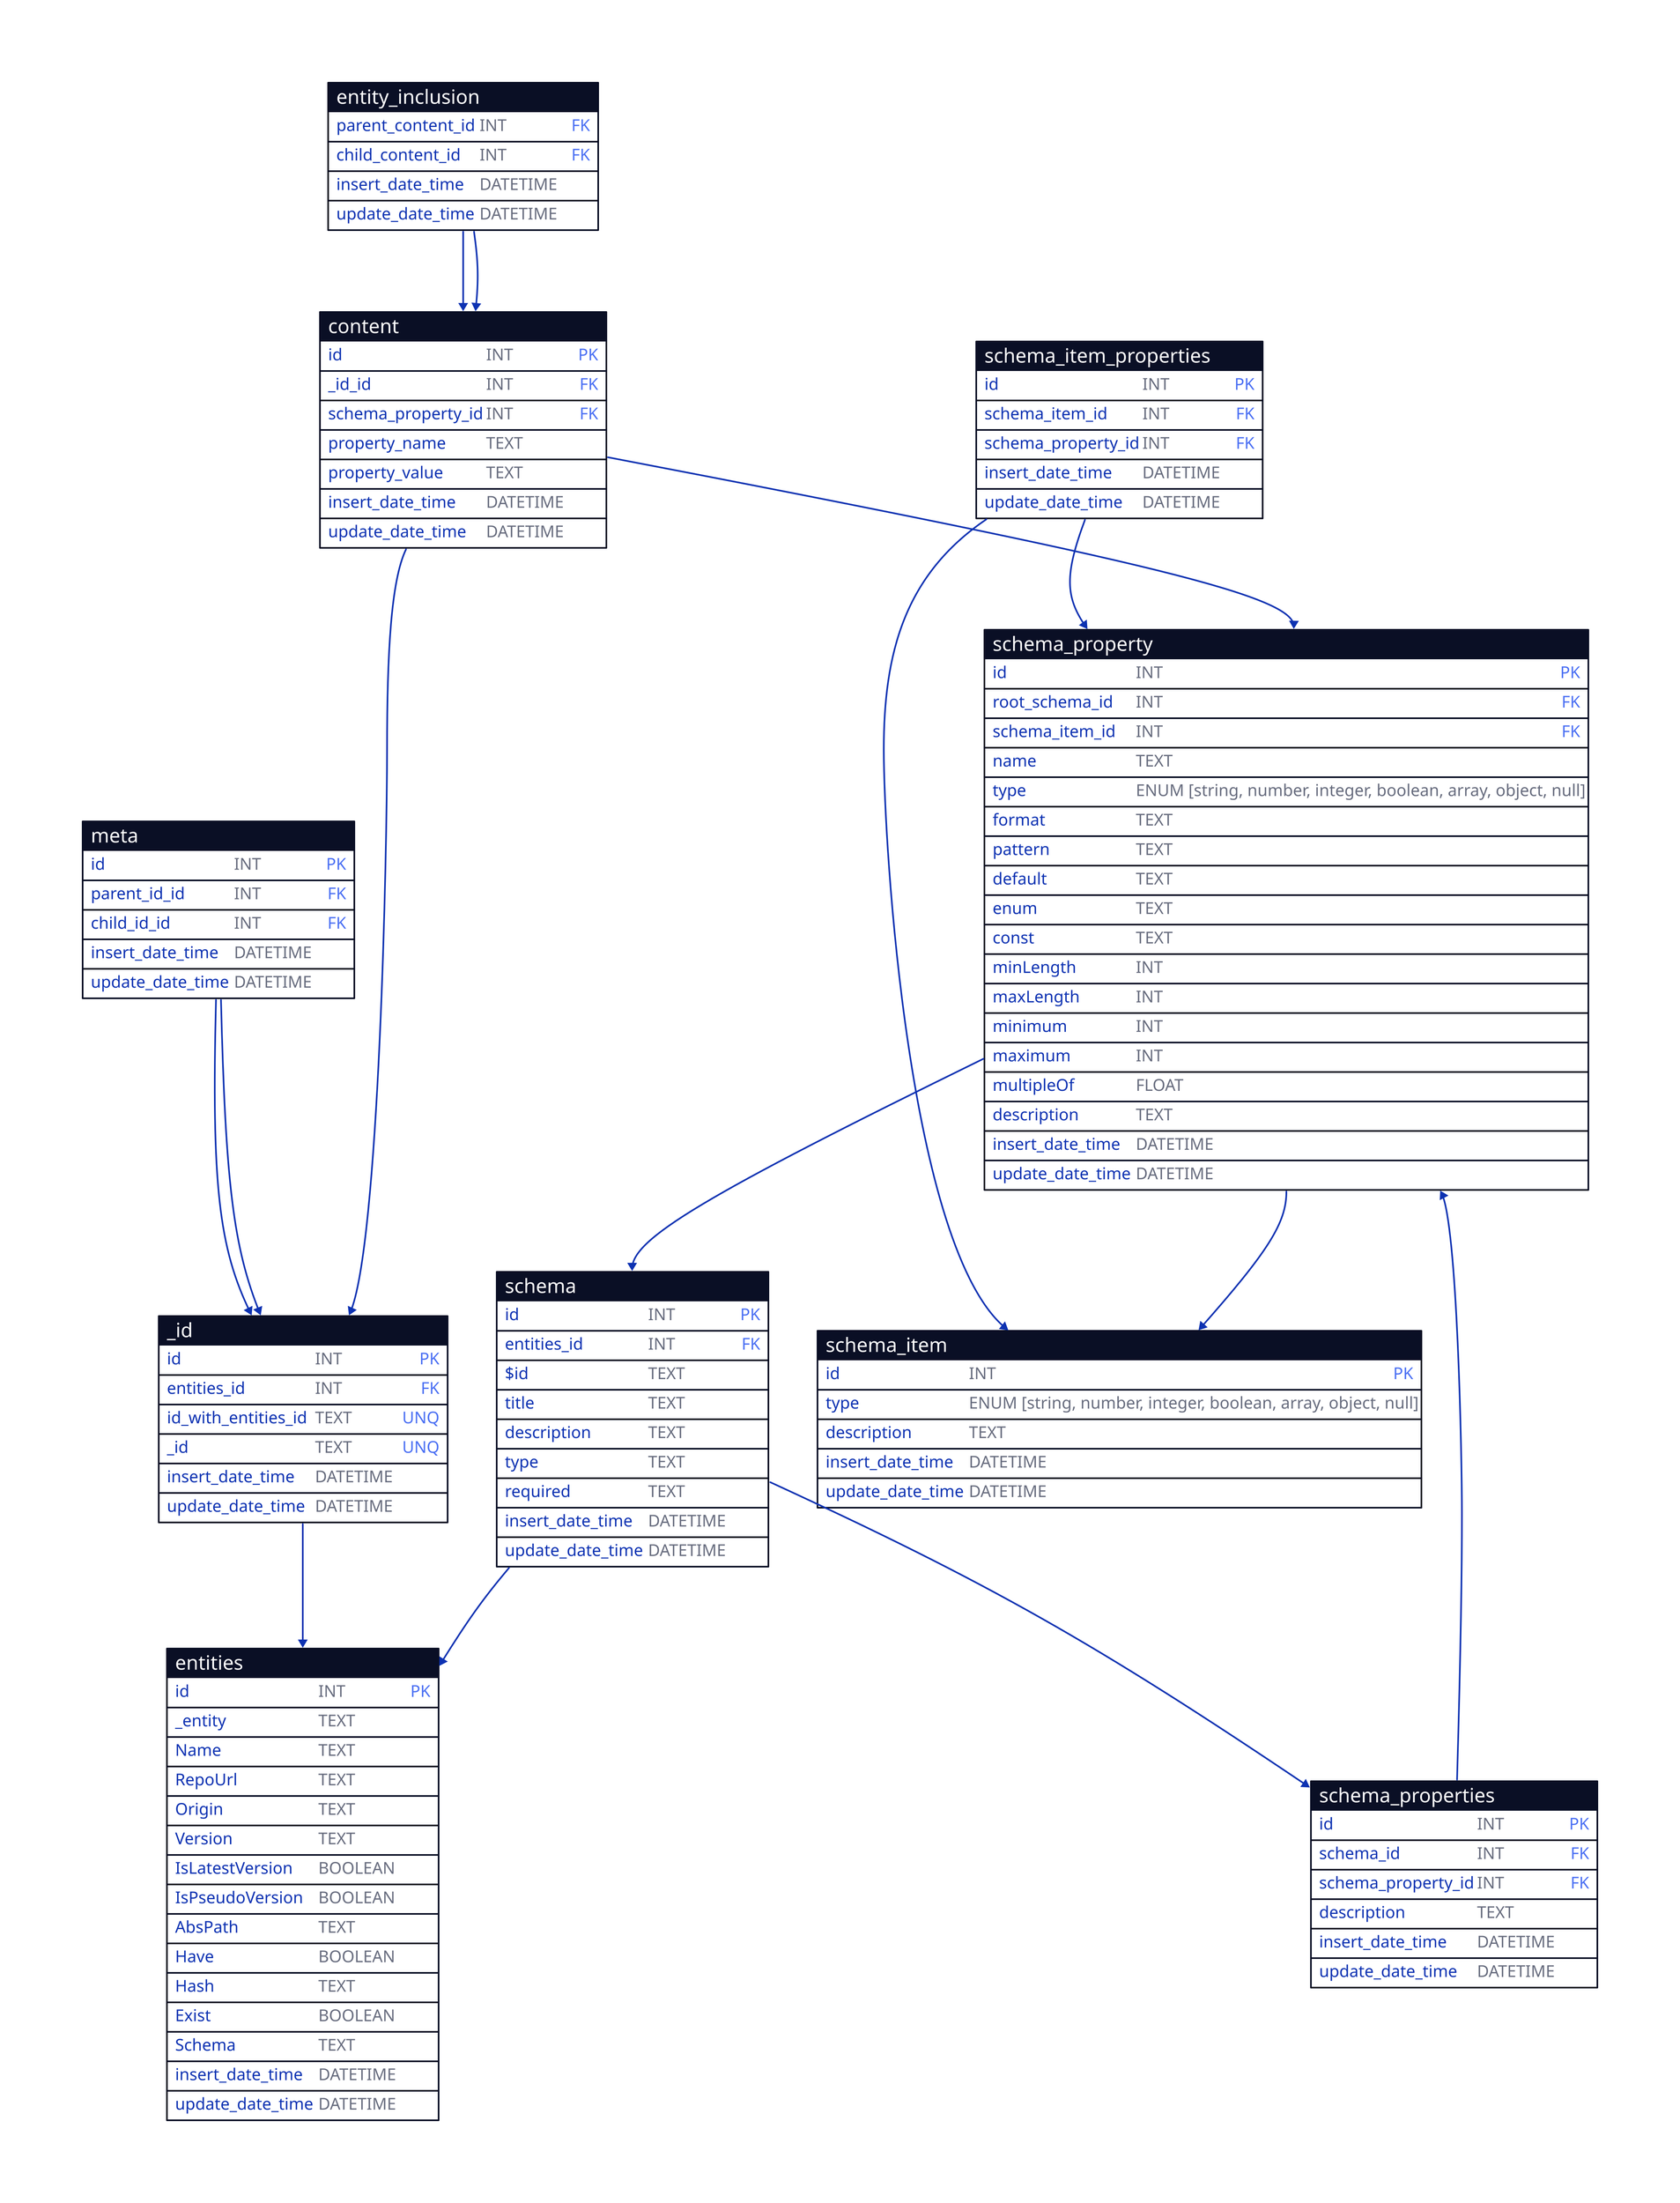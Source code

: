# TODO: Need to add other schema details like data type, constrains, etc. From the information here we need to be able to regenerate the schema and the .hery file. Maybe add another table for other details from the schema

entities: {
  shape: sql_table
  id: INT {constraint: primary_key}
  _entity: TEXT
  Name: TEXT
  RepoUrl: TEXT
  Origin: TEXT
  Version: TEXT
  IsLatestVersion: BOOLEAN
  IsPseudoVersion: BOOLEAN
  AbsPath: TEXT
  Have: BOOLEAN
  Hash: TEXT
  Exist: BOOLEAN
  Schema: TEXT
  insert_date_time: DATETIME
  update_date_time: DATETIME
}

_id: {
  shape: sql_table
  id: INT {constraint: primary_key}
  entities_id: INT {constraint: foreign_key}
  id_with_entities_id: TEXT {constraint: unique}
  _id: TEXT {constraint: unique}
  insert_date_time: DATETIME
  update_date_time: DATETIME
}

meta: {
  shape: sql_table
  id: INT {constraint: primary_key}
  parent_id_id: INT {constraint: foreign_key}
  child_id_id: INT {constraint: foreign_key}
  insert_date_time: DATETIME
  update_date_time: DATETIME
}

content: {
  shape: sql_table
  id: INT {constraint: primary_key}
  _id_id: INT {constraint: foreign_key}
  schema_property_id: INT {constraint: foreign_key}
  property_name: TEXT
  property_value: TEXT
  insert_date_time: DATETIME
  update_date_time: DATETIME
}

entity_inclusion: {
  shape: sql_table
  parent_content_id: INT {constraint: foreign_key}
  child_content_id: INT {constraint: foreign_key}
  insert_date_time: DATETIME
  update_date_time: DATETIME
}

schema: {
  shape: sql_table
  id: INT {constraint: primary_key}
  entities_id: INT {constraint: foreign_key}
  \$id: TEXT
  title: TEXT
  description: TEXT
  type: TEXT
  required: TEXT
  insert_date_time: DATETIME
  update_date_time: DATETIME
}

schema_properties: {
  shape: sql_table
  id: INT {constraint: primary_key}
  schema_id: INT {constraint: foreign_key}
  schema_property_id: INT {constraint: foreign_key}
  description: TEXT
  insert_date_time: DATETIME
  update_date_time: DATETIME
}

schema_property: {
  shape: sql_table
  id: INT {constraint: primary_key}
  root_schema_id: INT {constraint: foreign_key}
  schema_item_id: INT {constraint: foreign_key}
  name: TEXT
  type: ENUM \[string, number, integer, boolean, array, object, null\]
  format: TEXT
  pattern: TEXT
  default: TEXT
  enum: TEXT
  const: TEXT
  minLength: INT
  maxLength: INT
  minimum: INT
  maximum: INT
  multipleOf: FLOAT
  description: TEXT
  insert_date_time: DATETIME
  update_date_time: DATETIME
}

schema_item_properties: {
  shape: sql_table
  id: INT {constraint: primary_key}
  schema_item_id: INT {constraint: foreign_key}
  schema_property_id: INT {constraint: foreign_key}
  insert_date_time: DATETIME
  update_date_time: DATETIME
}

schema_item: {
  shape: sql_table
  id: INT {constraint: primary_key}
  type: ENUM \[string, number, integer, boolean, array, object, null\]
  description: TEXT
  insert_date_time: DATETIME
  update_date_time: DATETIME
}

_id.entities_id -> entities.id

meta.parent_id_id -> _id.id
meta.child_id_id -> _id.id

schema.entities_id -> entities.id
schema.id -> schema_properties.schema_id
schema_properties.schema_property_id -> schema_property.id
schema_item_properties.schema_item_id -> schema_item.id
schema_item_properties.schema_property_id -> schema_property.id
schema_property.schema_item_id -> schema_item.id

entity_inclusion.parent_content_id -> content.id
entity_inclusion.child_content_id -> content.id

content._id_id -> _id.id
content.schema_property_id -> schema_property.id

schema_property.root_schema_id -> schema.id
